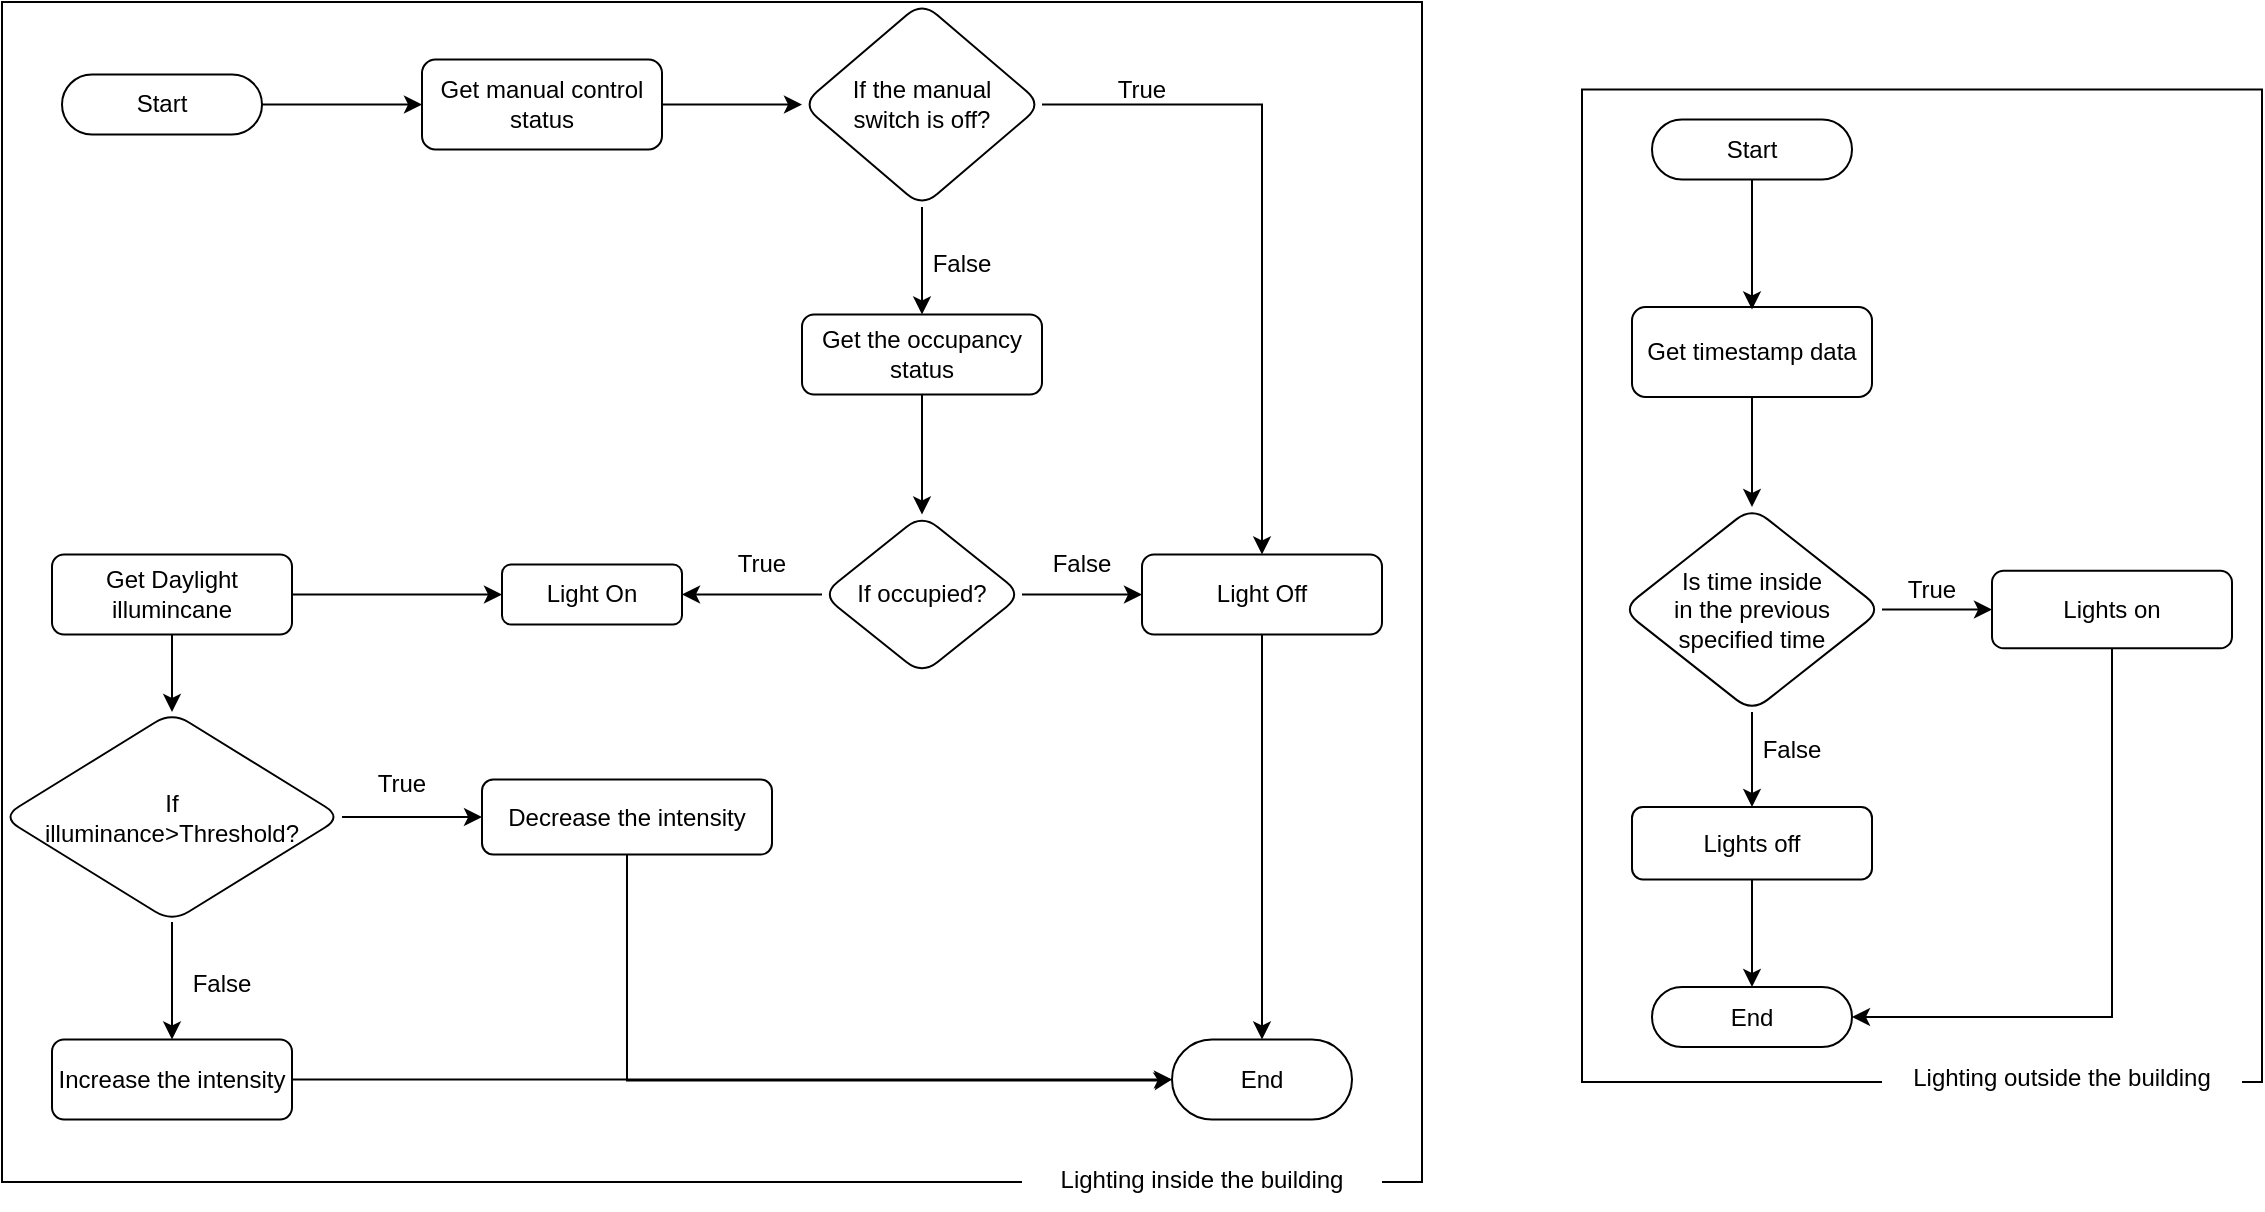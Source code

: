 <mxfile version="20.3.7" type="device"><diagram id="NYH5wvCjKWiZQ_MnIF8O" name="Page-1"><mxGraphModel dx="1730" dy="802" grid="1" gridSize="10" guides="1" tooltips="1" connect="1" arrows="1" fold="1" page="1" pageScale="1" pageWidth="850" pageHeight="1100" math="0" shadow="0"><root><mxCell id="0"/><mxCell id="1" parent="0"/><mxCell id="DAbvUzbhJnSR2ZQ2fZ8k-19" value="" style="rounded=0;whiteSpace=wrap;html=1;shadow=0;fillColor=none;" vertex="1" parent="1"><mxGeometry x="800" y="53.75" width="340" height="496.25" as="geometry"/></mxCell><mxCell id="DAbvUzbhJnSR2ZQ2fZ8k-1" value="" style="rounded=0;whiteSpace=wrap;html=1;shadow=0;fillColor=none;" vertex="1" parent="1"><mxGeometry x="10" y="10" width="710" height="590" as="geometry"/></mxCell><mxCell id="BGQNkscbaPMN65yg1KjA-3" style="edgeStyle=orthogonalEdgeStyle;rounded=0;orthogonalLoop=1;jettySize=auto;html=1;entryX=0;entryY=0.5;entryDx=0;entryDy=0;" parent="1" source="BGQNkscbaPMN65yg1KjA-1" target="BGQNkscbaPMN65yg1KjA-2" edge="1"><mxGeometry relative="1" as="geometry"/></mxCell><mxCell id="BGQNkscbaPMN65yg1KjA-1" value="Start" style="rounded=1;whiteSpace=wrap;html=1;arcSize=50;fillColor=none;" parent="1" vertex="1"><mxGeometry x="40" y="46.25" width="100" height="30" as="geometry"/></mxCell><mxCell id="BGQNkscbaPMN65yg1KjA-5" value="" style="edgeStyle=orthogonalEdgeStyle;rounded=0;orthogonalLoop=1;jettySize=auto;html=1;" parent="1" source="BGQNkscbaPMN65yg1KjA-2" target="BGQNkscbaPMN65yg1KjA-4" edge="1"><mxGeometry relative="1" as="geometry"/></mxCell><mxCell id="BGQNkscbaPMN65yg1KjA-2" value="Get manual control status" style="rounded=1;whiteSpace=wrap;html=1;gradientColor=none;fillColor=none;" parent="1" vertex="1"><mxGeometry x="220" y="38.75" width="120" height="45" as="geometry"/></mxCell><mxCell id="BGQNkscbaPMN65yg1KjA-7" value="" style="edgeStyle=orthogonalEdgeStyle;rounded=0;orthogonalLoop=1;jettySize=auto;html=1;" parent="1" source="BGQNkscbaPMN65yg1KjA-4" target="BGQNkscbaPMN65yg1KjA-6" edge="1"><mxGeometry relative="1" as="geometry"/></mxCell><mxCell id="BGQNkscbaPMN65yg1KjA-10" value="" style="edgeStyle=orthogonalEdgeStyle;rounded=0;orthogonalLoop=1;jettySize=auto;html=1;" parent="1" source="BGQNkscbaPMN65yg1KjA-4" target="BGQNkscbaPMN65yg1KjA-9" edge="1"><mxGeometry relative="1" as="geometry"/></mxCell><mxCell id="BGQNkscbaPMN65yg1KjA-4" value="If the manual&lt;br&gt;switch is off?" style="rhombus;whiteSpace=wrap;html=1;rounded=1;fillColor=none;" parent="1" vertex="1"><mxGeometry x="410" y="10" width="120" height="102.5" as="geometry"/></mxCell><mxCell id="BGQNkscbaPMN65yg1KjA-34" value="" style="edgeStyle=orthogonalEdgeStyle;rounded=0;orthogonalLoop=1;jettySize=auto;html=1;" parent="1" source="BGQNkscbaPMN65yg1KjA-6" target="BGQNkscbaPMN65yg1KjA-33" edge="1"><mxGeometry relative="1" as="geometry"/></mxCell><mxCell id="BGQNkscbaPMN65yg1KjA-6" value="Light Off" style="whiteSpace=wrap;html=1;rounded=1;fillColor=none;" parent="1" vertex="1"><mxGeometry x="580" y="286.25" width="120" height="40" as="geometry"/></mxCell><mxCell id="BGQNkscbaPMN65yg1KjA-8" value="True" style="text;html=1;strokeColor=none;fillColor=none;align=center;verticalAlign=middle;whiteSpace=wrap;rounded=0;" parent="1" vertex="1"><mxGeometry x="550" y="38.75" width="60" height="30" as="geometry"/></mxCell><mxCell id="BGQNkscbaPMN65yg1KjA-13" value="" style="edgeStyle=orthogonalEdgeStyle;rounded=0;orthogonalLoop=1;jettySize=auto;html=1;" parent="1" source="BGQNkscbaPMN65yg1KjA-9" target="BGQNkscbaPMN65yg1KjA-12" edge="1"><mxGeometry relative="1" as="geometry"/></mxCell><mxCell id="BGQNkscbaPMN65yg1KjA-9" value="Get the occupancy status" style="whiteSpace=wrap;html=1;rounded=1;fillColor=none;" parent="1" vertex="1"><mxGeometry x="410" y="166.25" width="120" height="40" as="geometry"/></mxCell><mxCell id="BGQNkscbaPMN65yg1KjA-11" value="False" style="text;html=1;strokeColor=none;fillColor=none;align=center;verticalAlign=middle;whiteSpace=wrap;rounded=0;" parent="1" vertex="1"><mxGeometry x="460" y="126.25" width="60" height="30" as="geometry"/></mxCell><mxCell id="BGQNkscbaPMN65yg1KjA-14" style="edgeStyle=orthogonalEdgeStyle;rounded=0;orthogonalLoop=1;jettySize=auto;html=1;exitX=1;exitY=0.5;exitDx=0;exitDy=0;entryX=0;entryY=0.5;entryDx=0;entryDy=0;" parent="1" source="BGQNkscbaPMN65yg1KjA-12" target="BGQNkscbaPMN65yg1KjA-6" edge="1"><mxGeometry relative="1" as="geometry"/></mxCell><mxCell id="BGQNkscbaPMN65yg1KjA-27" value="" style="edgeStyle=orthogonalEdgeStyle;rounded=0;orthogonalLoop=1;jettySize=auto;html=1;" parent="1" source="BGQNkscbaPMN65yg1KjA-12" target="BGQNkscbaPMN65yg1KjA-26" edge="1"><mxGeometry relative="1" as="geometry"/></mxCell><mxCell id="BGQNkscbaPMN65yg1KjA-12" value="If occupied?" style="rhombus;whiteSpace=wrap;html=1;rounded=1;fillColor=none;" parent="1" vertex="1"><mxGeometry x="420" y="266.25" width="100" height="80" as="geometry"/></mxCell><mxCell id="BGQNkscbaPMN65yg1KjA-15" value="False" style="text;html=1;strokeColor=none;fillColor=none;align=center;verticalAlign=middle;whiteSpace=wrap;rounded=0;" parent="1" vertex="1"><mxGeometry x="520" y="276.25" width="60" height="30" as="geometry"/></mxCell><mxCell id="BGQNkscbaPMN65yg1KjA-22" value="" style="edgeStyle=orthogonalEdgeStyle;rounded=0;orthogonalLoop=1;jettySize=auto;html=1;" parent="1" source="BGQNkscbaPMN65yg1KjA-18" target="BGQNkscbaPMN65yg1KjA-21" edge="1"><mxGeometry relative="1" as="geometry"/></mxCell><mxCell id="BGQNkscbaPMN65yg1KjA-30" style="edgeStyle=orthogonalEdgeStyle;rounded=0;orthogonalLoop=1;jettySize=auto;html=1;entryX=0;entryY=0.5;entryDx=0;entryDy=0;" parent="1" source="BGQNkscbaPMN65yg1KjA-18" target="BGQNkscbaPMN65yg1KjA-26" edge="1"><mxGeometry relative="1" as="geometry"/></mxCell><mxCell id="BGQNkscbaPMN65yg1KjA-18" value="Get Daylight illumincane" style="whiteSpace=wrap;html=1;rounded=1;fillColor=none;" parent="1" vertex="1"><mxGeometry x="35" y="286.25" width="120" height="40" as="geometry"/></mxCell><mxCell id="BGQNkscbaPMN65yg1KjA-20" value="True" style="text;html=1;strokeColor=none;fillColor=none;align=center;verticalAlign=middle;whiteSpace=wrap;rounded=0;" parent="1" vertex="1"><mxGeometry x="360" y="276.25" width="60" height="30" as="geometry"/></mxCell><mxCell id="BGQNkscbaPMN65yg1KjA-24" value="" style="edgeStyle=orthogonalEdgeStyle;rounded=0;orthogonalLoop=1;jettySize=auto;html=1;" parent="1" source="BGQNkscbaPMN65yg1KjA-21" target="BGQNkscbaPMN65yg1KjA-23" edge="1"><mxGeometry relative="1" as="geometry"/></mxCell><mxCell id="BGQNkscbaPMN65yg1KjA-32" value="" style="edgeStyle=orthogonalEdgeStyle;rounded=0;orthogonalLoop=1;jettySize=auto;html=1;" parent="1" source="BGQNkscbaPMN65yg1KjA-21" target="BGQNkscbaPMN65yg1KjA-31" edge="1"><mxGeometry relative="1" as="geometry"/></mxCell><mxCell id="BGQNkscbaPMN65yg1KjA-21" value="If&lt;br&gt;illuminance&amp;gt;Threshold?" style="rhombus;whiteSpace=wrap;html=1;rounded=1;gradientColor=default;fillColor=none;" parent="1" vertex="1"><mxGeometry x="10" y="365" width="170" height="105" as="geometry"/></mxCell><mxCell id="BGQNkscbaPMN65yg1KjA-36" style="edgeStyle=orthogonalEdgeStyle;rounded=0;orthogonalLoop=1;jettySize=auto;html=1;entryX=0;entryY=0.5;entryDx=0;entryDy=0;" parent="1" source="BGQNkscbaPMN65yg1KjA-23" target="BGQNkscbaPMN65yg1KjA-33" edge="1"><mxGeometry relative="1" as="geometry"/></mxCell><mxCell id="BGQNkscbaPMN65yg1KjA-23" value="Increase the intensity" style="whiteSpace=wrap;html=1;rounded=1;fillColor=none;" parent="1" vertex="1"><mxGeometry x="35" y="528.75" width="120" height="40" as="geometry"/></mxCell><mxCell id="BGQNkscbaPMN65yg1KjA-26" value="Light On" style="whiteSpace=wrap;html=1;rounded=1;fillColor=none;" parent="1" vertex="1"><mxGeometry x="260" y="291.25" width="90" height="30" as="geometry"/></mxCell><mxCell id="BGQNkscbaPMN65yg1KjA-35" style="edgeStyle=orthogonalEdgeStyle;rounded=0;orthogonalLoop=1;jettySize=auto;html=1;entryX=0;entryY=0.5;entryDx=0;entryDy=0;" parent="1" source="BGQNkscbaPMN65yg1KjA-31" target="BGQNkscbaPMN65yg1KjA-33" edge="1"><mxGeometry relative="1" as="geometry"><Array as="points"><mxPoint x="323" y="549.25"/><mxPoint x="590" y="549.25"/></Array></mxGeometry></mxCell><mxCell id="BGQNkscbaPMN65yg1KjA-31" value="Decrease the intensity" style="whiteSpace=wrap;html=1;rounded=1;fillColor=none;" parent="1" vertex="1"><mxGeometry x="250" y="398.75" width="145" height="37.5" as="geometry"/></mxCell><mxCell id="BGQNkscbaPMN65yg1KjA-33" value="End" style="whiteSpace=wrap;html=1;rounded=1;arcSize=50;fillColor=none;" parent="1" vertex="1"><mxGeometry x="595" y="528.75" width="90" height="40" as="geometry"/></mxCell><mxCell id="u06aXpA9aoiznbqxnjRx-1" value="True" style="text;html=1;strokeColor=none;fillColor=none;align=center;verticalAlign=middle;whiteSpace=wrap;rounded=0;" parent="1" vertex="1"><mxGeometry x="180" y="386.25" width="60" height="30" as="geometry"/></mxCell><mxCell id="u06aXpA9aoiznbqxnjRx-2" value="False" style="text;html=1;strokeColor=none;fillColor=none;align=center;verticalAlign=middle;whiteSpace=wrap;rounded=0;" parent="1" vertex="1"><mxGeometry x="90" y="486.25" width="60" height="30" as="geometry"/></mxCell><mxCell id="DAbvUzbhJnSR2ZQ2fZ8k-2" value="Lighting inside the building" style="text;html=1;strokeColor=none;fillColor=default;align=center;verticalAlign=middle;whiteSpace=wrap;rounded=0;shadow=0;" vertex="1" parent="1"><mxGeometry x="520" y="584" width="180" height="30" as="geometry"/></mxCell><mxCell id="DAbvUzbhJnSR2ZQ2fZ8k-6" value="" style="edgeStyle=orthogonalEdgeStyle;rounded=0;orthogonalLoop=1;jettySize=auto;html=1;" edge="1" parent="1" source="DAbvUzbhJnSR2ZQ2fZ8k-4"><mxGeometry relative="1" as="geometry"><mxPoint x="885" y="163.75" as="targetPoint"/></mxGeometry></mxCell><mxCell id="DAbvUzbhJnSR2ZQ2fZ8k-4" value="Start" style="rounded=1;whiteSpace=wrap;html=1;arcSize=50;fillColor=none;" vertex="1" parent="1"><mxGeometry x="835" y="68.75" width="100" height="30" as="geometry"/></mxCell><mxCell id="DAbvUzbhJnSR2ZQ2fZ8k-9" value="" style="edgeStyle=orthogonalEdgeStyle;rounded=0;orthogonalLoop=1;jettySize=auto;html=1;" edge="1" parent="1" source="DAbvUzbhJnSR2ZQ2fZ8k-7" target="DAbvUzbhJnSR2ZQ2fZ8k-8"><mxGeometry relative="1" as="geometry"/></mxCell><mxCell id="DAbvUzbhJnSR2ZQ2fZ8k-7" value="Get timestamp data" style="rounded=1;whiteSpace=wrap;html=1;fillColor=none;" vertex="1" parent="1"><mxGeometry x="825" y="162.5" width="120" height="45" as="geometry"/></mxCell><mxCell id="DAbvUzbhJnSR2ZQ2fZ8k-11" value="" style="edgeStyle=orthogonalEdgeStyle;rounded=0;orthogonalLoop=1;jettySize=auto;html=1;" edge="1" parent="1" source="DAbvUzbhJnSR2ZQ2fZ8k-8" target="DAbvUzbhJnSR2ZQ2fZ8k-10"><mxGeometry relative="1" as="geometry"/></mxCell><mxCell id="DAbvUzbhJnSR2ZQ2fZ8k-13" value="" style="edgeStyle=orthogonalEdgeStyle;rounded=0;orthogonalLoop=1;jettySize=auto;html=1;" edge="1" parent="1" source="DAbvUzbhJnSR2ZQ2fZ8k-8" target="DAbvUzbhJnSR2ZQ2fZ8k-12"><mxGeometry relative="1" as="geometry"/></mxCell><mxCell id="DAbvUzbhJnSR2ZQ2fZ8k-8" value="Is time inside &lt;br&gt;in the previous&lt;br&gt;specified time" style="rhombus;whiteSpace=wrap;html=1;rounded=1;fillColor=none;" vertex="1" parent="1"><mxGeometry x="820" y="262.5" width="130" height="102.5" as="geometry"/></mxCell><mxCell id="DAbvUzbhJnSR2ZQ2fZ8k-17" style="edgeStyle=orthogonalEdgeStyle;rounded=0;orthogonalLoop=1;jettySize=auto;html=1;entryX=0.5;entryY=0;entryDx=0;entryDy=0;" edge="1" parent="1" source="DAbvUzbhJnSR2ZQ2fZ8k-10" target="DAbvUzbhJnSR2ZQ2fZ8k-16"><mxGeometry relative="1" as="geometry"/></mxCell><mxCell id="DAbvUzbhJnSR2ZQ2fZ8k-10" value="Lights off" style="whiteSpace=wrap;html=1;rounded=1;fillColor=none;" vertex="1" parent="1"><mxGeometry x="825" y="412.5" width="120" height="36.25" as="geometry"/></mxCell><mxCell id="DAbvUzbhJnSR2ZQ2fZ8k-18" style="edgeStyle=orthogonalEdgeStyle;rounded=0;orthogonalLoop=1;jettySize=auto;html=1;entryX=1;entryY=0.5;entryDx=0;entryDy=0;" edge="1" parent="1" source="DAbvUzbhJnSR2ZQ2fZ8k-12" target="DAbvUzbhJnSR2ZQ2fZ8k-16"><mxGeometry relative="1" as="geometry"><Array as="points"><mxPoint x="1065" y="517.5"/></Array></mxGeometry></mxCell><mxCell id="DAbvUzbhJnSR2ZQ2fZ8k-12" value="Lights on" style="whiteSpace=wrap;html=1;rounded=1;fillColor=none;" vertex="1" parent="1"><mxGeometry x="1005" y="294.38" width="120" height="38.75" as="geometry"/></mxCell><mxCell id="DAbvUzbhJnSR2ZQ2fZ8k-14" value="False" style="text;html=1;strokeColor=none;fillColor=none;align=center;verticalAlign=middle;whiteSpace=wrap;rounded=0;" vertex="1" parent="1"><mxGeometry x="875" y="368.75" width="60" height="30" as="geometry"/></mxCell><mxCell id="DAbvUzbhJnSR2ZQ2fZ8k-15" value="True" style="text;html=1;strokeColor=none;fillColor=none;align=center;verticalAlign=middle;whiteSpace=wrap;rounded=0;" vertex="1" parent="1"><mxGeometry x="945" y="288.75" width="60" height="30" as="geometry"/></mxCell><mxCell id="DAbvUzbhJnSR2ZQ2fZ8k-16" value="End" style="rounded=1;whiteSpace=wrap;html=1;arcSize=50;fillColor=none;" vertex="1" parent="1"><mxGeometry x="835" y="502.5" width="100" height="30" as="geometry"/></mxCell><mxCell id="DAbvUzbhJnSR2ZQ2fZ8k-20" value="Lighting outside the building" style="text;html=1;strokeColor=none;fillColor=default;align=center;verticalAlign=middle;whiteSpace=wrap;rounded=0;shadow=0;" vertex="1" parent="1"><mxGeometry x="950" y="532.5" width="180" height="30" as="geometry"/></mxCell></root></mxGraphModel></diagram></mxfile>